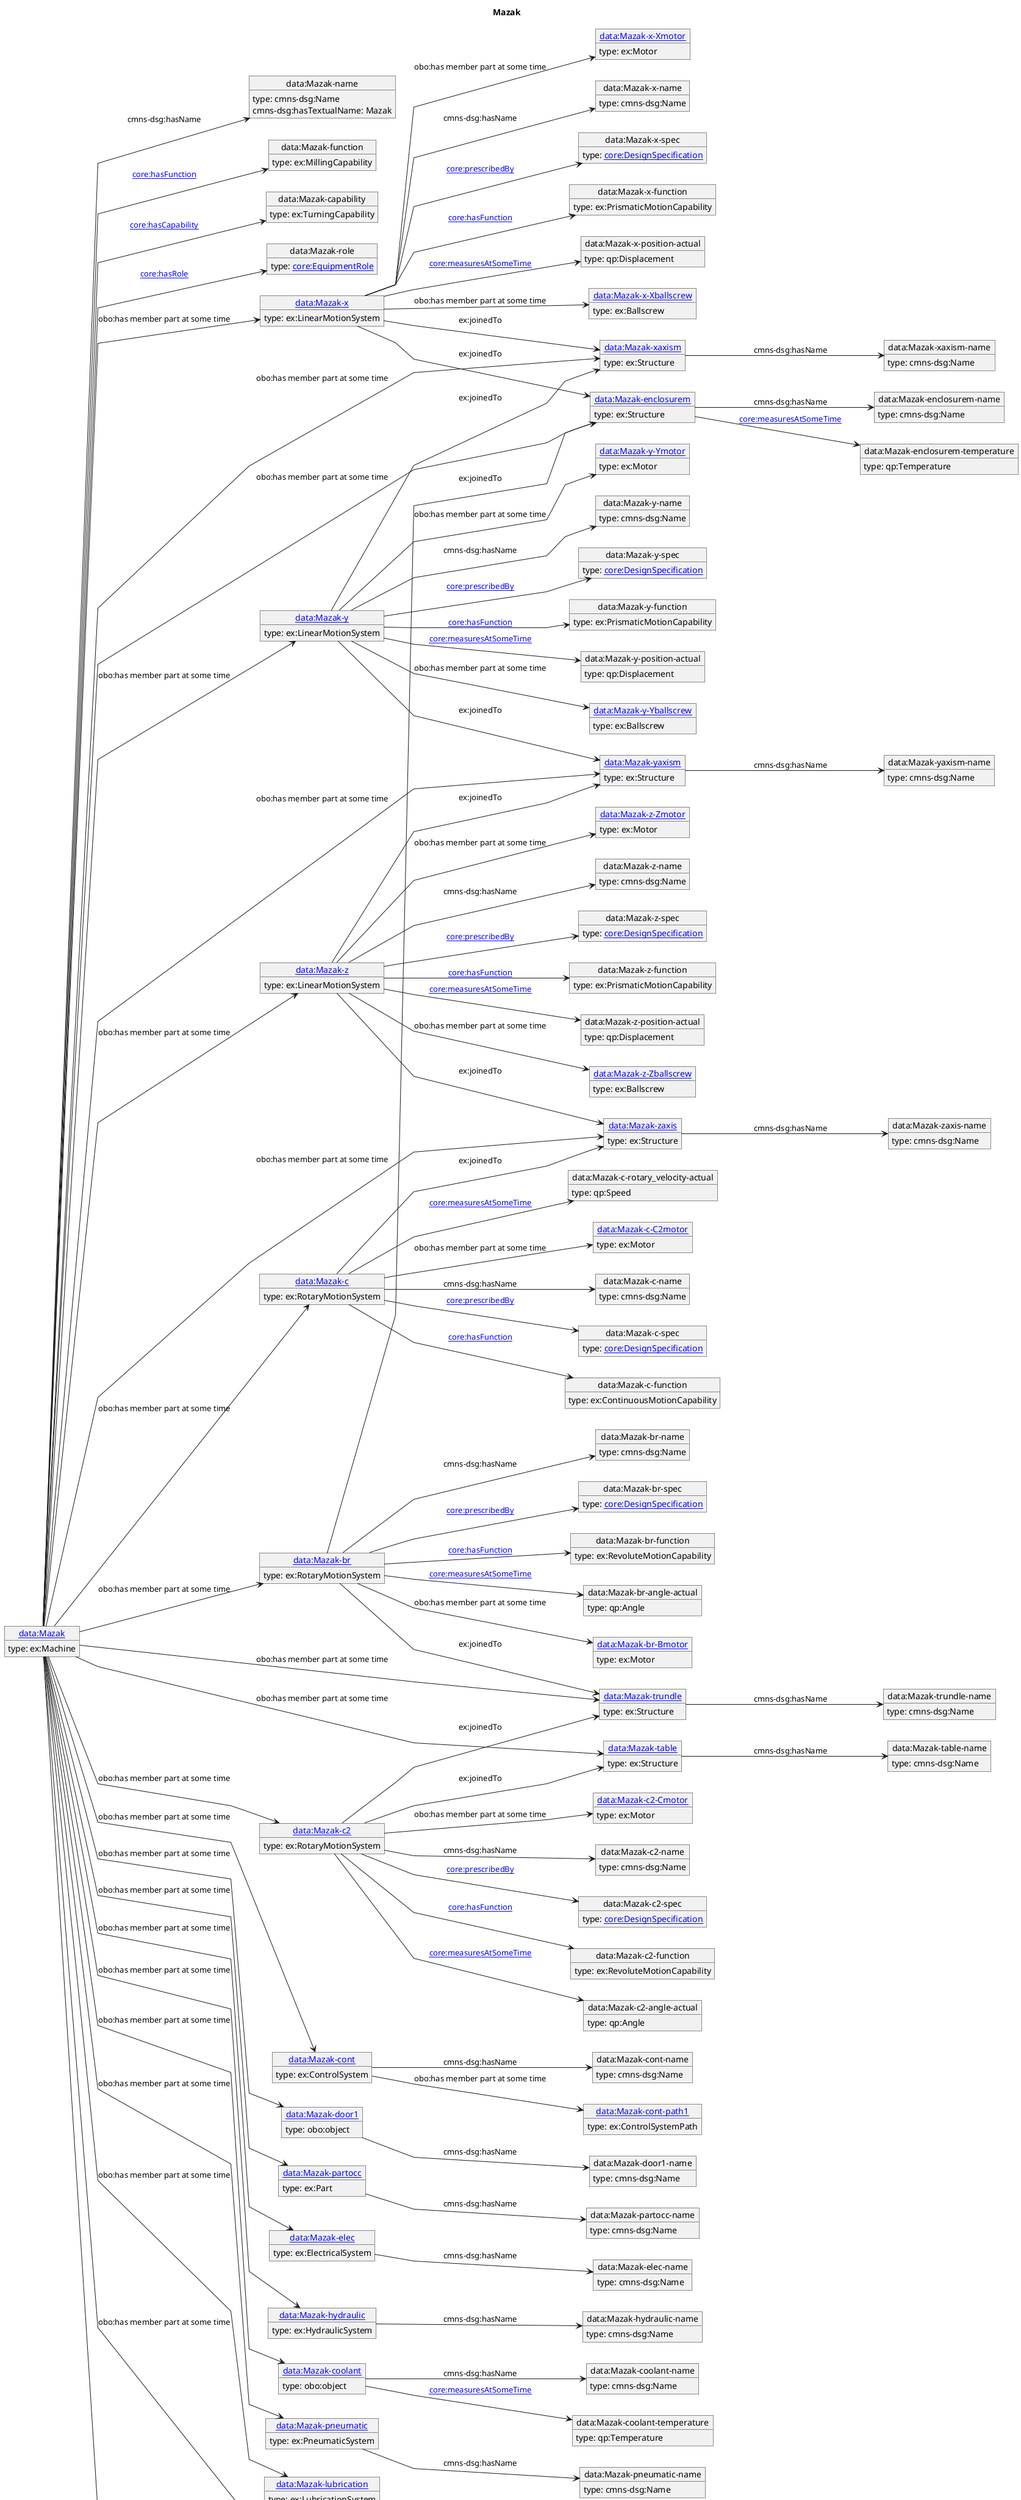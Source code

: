 @startuml
skinparam linetype polyline
left to right direction
title Mazak
object "[[./Mazak.html data:Mazak]]" as o1 {
 type: ex:Machine 
}
object "data:Mazak-name" as o2 {
 type: cmns-dsg:Name 
}
object "data:Mazak-function" as o3 {
 type: ex:MillingCapability 
}
object "data:Mazak-capability" as o4 {
 type: ex:TurningCapability 
}
object "data:Mazak-role" as o5 {
 type: [[https://spec.industrialontologies.org/ontology/core/Core/EquipmentRole core:EquipmentRole]] 
}
object "[[./Mazak-xaxism.html data:Mazak-xaxism]]" as o6 {
 type: ex:Structure 
}
object "data:Mazak-xaxism-name" as o7 {
 type: cmns-dsg:Name 
}
object "[[./Mazak-yaxism.html data:Mazak-yaxism]]" as o8 {
 type: ex:Structure 
}
object "data:Mazak-yaxism-name" as o9 {
 type: cmns-dsg:Name 
}
object "[[./Mazak-zaxis.html data:Mazak-zaxis]]" as o10 {
 type: ex:Structure 
}
object "data:Mazak-zaxis-name" as o11 {
 type: cmns-dsg:Name 
}
object "[[./Mazak-table.html data:Mazak-table]]" as o12 {
 type: ex:Structure 
}
object "data:Mazak-table-name" as o13 {
 type: cmns-dsg:Name 
}
object "[[./Mazak-trundle.html data:Mazak-trundle]]" as o14 {
 type: ex:Structure 
}
object "data:Mazak-trundle-name" as o15 {
 type: cmns-dsg:Name 
}
object "[[./Mazak-x.html data:Mazak-x]]" as o16 {
 type: ex:LinearMotionSystem 
}
object "data:Mazak-x-name" as o17 {
 type: cmns-dsg:Name 
}
object "data:Mazak-x-spec" as o18 {
 type: [[https://spec.industrialontologies.org/ontology/core/Core/DesignSpecification core:DesignSpecification]] 
}
object "[[./Mazak-enclosurem.html data:Mazak-enclosurem]]" as o19 {
 type: ex:Structure 
}
object "data:Mazak-x-function" as o20 {
 type: ex:PrismaticMotionCapability 
}
object "data:Mazak-x-position-actual" as o21 {
 type: qp:Displacement 
}
object "[[./Mazak-x-Xballscrew.html data:Mazak-x-Xballscrew]]" as o22 {
 type: ex:Ballscrew 
}
object "[[./Mazak-x-Xmotor.html data:Mazak-x-Xmotor]]" as o23 {
 type: ex:Motor 
}
object "[[./Mazak-y.html data:Mazak-y]]" as o24 {
 type: ex:LinearMotionSystem 
}
object "data:Mazak-y-name" as o25 {
 type: cmns-dsg:Name 
}
object "data:Mazak-y-spec" as o26 {
 type: [[https://spec.industrialontologies.org/ontology/core/Core/DesignSpecification core:DesignSpecification]] 
}
object "data:Mazak-y-function" as o27 {
 type: ex:PrismaticMotionCapability 
}
object "data:Mazak-y-position-actual" as o28 {
 type: qp:Displacement 
}
object "[[./Mazak-y-Yballscrew.html data:Mazak-y-Yballscrew]]" as o29 {
 type: ex:Ballscrew 
}
object "[[./Mazak-y-Ymotor.html data:Mazak-y-Ymotor]]" as o30 {
 type: ex:Motor 
}
object "[[./Mazak-z.html data:Mazak-z]]" as o31 {
 type: ex:LinearMotionSystem 
}
object "data:Mazak-z-name" as o32 {
 type: cmns-dsg:Name 
}
object "data:Mazak-z-spec" as o33 {
 type: [[https://spec.industrialontologies.org/ontology/core/Core/DesignSpecification core:DesignSpecification]] 
}
object "data:Mazak-z-function" as o34 {
 type: ex:PrismaticMotionCapability 
}
object "data:Mazak-z-position-actual" as o35 {
 type: qp:Displacement 
}
object "[[./Mazak-z-Zballscrew.html data:Mazak-z-Zballscrew]]" as o36 {
 type: ex:Ballscrew 
}
object "[[./Mazak-z-Zmotor.html data:Mazak-z-Zmotor]]" as o37 {
 type: ex:Motor 
}
object "[[./Mazak-c.html data:Mazak-c]]" as o38 {
 type: ex:RotaryMotionSystem 
}
object "data:Mazak-c-name" as o39 {
 type: cmns-dsg:Name 
}
object "data:Mazak-c-spec" as o40 {
 type: [[https://spec.industrialontologies.org/ontology/core/Core/DesignSpecification core:DesignSpecification]] 
}
object "data:Mazak-c-function" as o41 {
 type: ex:ContinuousMotionCapability 
}
object "data:Mazak-c-rotary_velocity-actual" as o42 {
 type: qp:Speed 
}
object "[[./Mazak-c-C2motor.html data:Mazak-c-C2motor]]" as o43 {
 type: ex:Motor 
}
object "[[./Mazak-br.html data:Mazak-br]]" as o44 {
 type: ex:RotaryMotionSystem 
}
object "data:Mazak-br-name" as o45 {
 type: cmns-dsg:Name 
}
object "data:Mazak-br-spec" as o46 {
 type: [[https://spec.industrialontologies.org/ontology/core/Core/DesignSpecification core:DesignSpecification]] 
}
object "data:Mazak-br-function" as o47 {
 type: ex:RevoluteMotionCapability 
}
object "data:Mazak-br-angle-actual" as o48 {
 type: qp:Angle 
}
object "[[./Mazak-br-Bmotor.html data:Mazak-br-Bmotor]]" as o49 {
 type: ex:Motor 
}
object "[[./Mazak-c2.html data:Mazak-c2]]" as o50 {
 type: ex:RotaryMotionSystem 
}
object "data:Mazak-c2-name" as o51 {
 type: cmns-dsg:Name 
}
object "data:Mazak-c2-spec" as o52 {
 type: [[https://spec.industrialontologies.org/ontology/core/Core/DesignSpecification core:DesignSpecification]] 
}
object "data:Mazak-c2-function" as o53 {
 type: ex:RevoluteMotionCapability 
}
object "data:Mazak-c2-angle-actual" as o54 {
 type: qp:Angle 
}
object "[[./Mazak-c2-Cmotor.html data:Mazak-c2-Cmotor]]" as o55 {
 type: ex:Motor 
}
object "[[./Mazak-cont.html data:Mazak-cont]]" as o56 {
 type: ex:ControlSystem 
}
object "data:Mazak-cont-name" as o57 {
 type: cmns-dsg:Name 
}
object "[[./Mazak-cont-path1.html data:Mazak-cont-path1]]" as o58 {
 type: ex:ControlSystemPath 
}
object "[[./Mazak-door1.html data:Mazak-door1]]" as o59 {
 type: obo:object 
}
object "data:Mazak-door1-name" as o60 {
 type: cmns-dsg:Name 
}
object "[[./Mazak-partocc.html data:Mazak-partocc]]" as o61 {
 type: ex:Part 
}
object "data:Mazak-partocc-name" as o62 {
 type: cmns-dsg:Name 
}
object "[[./Mazak-elec.html data:Mazak-elec]]" as o63 {
 type: ex:ElectricalSystem 
}
object "data:Mazak-elec-name" as o64 {
 type: cmns-dsg:Name 
}
object "[[./Mazak-hydraulic.html data:Mazak-hydraulic]]" as o65 {
 type: ex:HydraulicSystem 
}
object "data:Mazak-hydraulic-name" as o66 {
 type: cmns-dsg:Name 
}
object "[[./Mazak-coolant.html data:Mazak-coolant]]" as o67 {
 type: obo:object 
}
object "data:Mazak-coolant-name" as o68 {
 type: cmns-dsg:Name 
}
object "data:Mazak-coolant-temperature" as o69 {
 type: qp:Temperature 
}
object "[[./Mazak-pneumatic.html data:Mazak-pneumatic]]" as o70 {
 type: ex:PneumaticSystem 
}
object "data:Mazak-pneumatic-name" as o71 {
 type: cmns-dsg:Name 
}
object "[[./Mazak-lubrication.html data:Mazak-lubrication]]" as o72 {
 type: ex:LubricationSystem 
}
object "data:Mazak-lubrication-name" as o73 {
 type: cmns-dsg:Name 
}
object "[[./Mazak-personnelm.html data:Mazak-personnelm]]" as o74 {
 type: [[https://spec.industrialontologies.org/ontology/core/Core/Person core:Person]] 
}
object "data:Mazak-personnelm-name" as o75 {
 type: cmns-dsg:Name 
}
object "[[./Mazak-procstock.html data:Mazak-procstock]]" as o76 {
 type: ex:Stock 
}
object "data:Mazak-procstock-name" as o77 {
 type: cmns-dsg:Name 
}
object "data:Mazak-enclosurem-name" as o78 {
 type: cmns-dsg:Name 
}
object "data:Mazak-enclosurem-temperature" as o79 {
 type: qp:Temperature 
}
o1 --> o2 : cmns-dsg:hasName
o2 : cmns-dsg:hasTextualName: Mazak
o1 --> o3 : [[https://spec.industrialontologies.org/ontology/core/Core/hasFunction core:hasFunction]]
o1 --> o4 : [[https://spec.industrialontologies.org/ontology/core/Core/hasCapability core:hasCapability]]
o1 --> o5 : [[https://spec.industrialontologies.org/ontology/core/Core/hasRole core:hasRole]]
o1 --> o6 : obo:has member part at some time
o6 --> o7 : cmns-dsg:hasName
o1 --> o8 : obo:has member part at some time
o8 --> o9 : cmns-dsg:hasName
o1 --> o10 : obo:has member part at some time
o10 --> o11 : cmns-dsg:hasName
o1 --> o12 : obo:has member part at some time
o12 --> o13 : cmns-dsg:hasName
o1 --> o14 : obo:has member part at some time
o14 --> o15 : cmns-dsg:hasName
o1 --> o16 : obo:has member part at some time
o16 --> o17 : cmns-dsg:hasName
o16 --> o18 : [[https://spec.industrialontologies.org/ontology/core/Core/prescribedBy core:prescribedBy]]
o16 --> o19 : ex:joinedTo
o16 --> o6 : ex:joinedTo
o16 --> o20 : [[https://spec.industrialontologies.org/ontology/core/Core/hasFunction core:hasFunction]]
o16 --> o21 : [[https://spec.industrialontologies.org/ontology/core/Core/measuresAtSomeTime core:measuresAtSomeTime]]
o16 --> o22 : obo:has member part at some time
o16 --> o23 : obo:has member part at some time
o1 --> o24 : obo:has member part at some time
o24 --> o25 : cmns-dsg:hasName
o24 --> o26 : [[https://spec.industrialontologies.org/ontology/core/Core/prescribedBy core:prescribedBy]]
o24 --> o6 : ex:joinedTo
o24 --> o8 : ex:joinedTo
o24 --> o27 : [[https://spec.industrialontologies.org/ontology/core/Core/hasFunction core:hasFunction]]
o24 --> o28 : [[https://spec.industrialontologies.org/ontology/core/Core/measuresAtSomeTime core:measuresAtSomeTime]]
o24 --> o29 : obo:has member part at some time
o24 --> o30 : obo:has member part at some time
o1 --> o31 : obo:has member part at some time
o31 --> o32 : cmns-dsg:hasName
o31 --> o33 : [[https://spec.industrialontologies.org/ontology/core/Core/prescribedBy core:prescribedBy]]
o31 --> o8 : ex:joinedTo
o31 --> o10 : ex:joinedTo
o31 --> o34 : [[https://spec.industrialontologies.org/ontology/core/Core/hasFunction core:hasFunction]]
o31 --> o35 : [[https://spec.industrialontologies.org/ontology/core/Core/measuresAtSomeTime core:measuresAtSomeTime]]
o31 --> o36 : obo:has member part at some time
o31 --> o37 : obo:has member part at some time
o1 --> o38 : obo:has member part at some time
o38 --> o39 : cmns-dsg:hasName
o38 --> o40 : [[https://spec.industrialontologies.org/ontology/core/Core/prescribedBy core:prescribedBy]]
o38 --> o10 : ex:joinedTo
o38 --> o41 : [[https://spec.industrialontologies.org/ontology/core/Core/hasFunction core:hasFunction]]
o38 --> o42 : [[https://spec.industrialontologies.org/ontology/core/Core/measuresAtSomeTime core:measuresAtSomeTime]]
o38 --> o43 : obo:has member part at some time
o1 --> o44 : obo:has member part at some time
o44 --> o45 : cmns-dsg:hasName
o44 --> o46 : [[https://spec.industrialontologies.org/ontology/core/Core/prescribedBy core:prescribedBy]]
o44 --> o19 : ex:joinedTo
o44 --> o14 : ex:joinedTo
o44 --> o47 : [[https://spec.industrialontologies.org/ontology/core/Core/hasFunction core:hasFunction]]
o44 --> o48 : [[https://spec.industrialontologies.org/ontology/core/Core/measuresAtSomeTime core:measuresAtSomeTime]]
o44 --> o49 : obo:has member part at some time
o1 --> o50 : obo:has member part at some time
o50 --> o51 : cmns-dsg:hasName
o50 --> o52 : [[https://spec.industrialontologies.org/ontology/core/Core/prescribedBy core:prescribedBy]]
o50 --> o14 : ex:joinedTo
o50 --> o12 : ex:joinedTo
o50 --> o53 : [[https://spec.industrialontologies.org/ontology/core/Core/hasFunction core:hasFunction]]
o50 --> o54 : [[https://spec.industrialontologies.org/ontology/core/Core/measuresAtSomeTime core:measuresAtSomeTime]]
o50 --> o55 : obo:has member part at some time
o1 --> o56 : obo:has member part at some time
o56 --> o57 : cmns-dsg:hasName
o56 --> o58 : obo:has member part at some time
o1 --> o59 : obo:has member part at some time
o59 --> o60 : cmns-dsg:hasName
o1 --> o61 : obo:has member part at some time
o61 --> o62 : cmns-dsg:hasName
o1 --> o63 : obo:has member part at some time
o63 --> o64 : cmns-dsg:hasName
o1 --> o65 : obo:has member part at some time
o65 --> o66 : cmns-dsg:hasName
o1 --> o67 : obo:has member part at some time
o67 --> o68 : cmns-dsg:hasName
o67 --> o69 : [[https://spec.industrialontologies.org/ontology/core/Core/measuresAtSomeTime core:measuresAtSomeTime]]
o1 --> o70 : obo:has member part at some time
o70 --> o71 : cmns-dsg:hasName
o1 --> o72 : obo:has member part at some time
o72 --> o73 : cmns-dsg:hasName
o1 --> o74 : obo:has member part at some time
o74 --> o75 : cmns-dsg:hasName
o1 --> o76 : obo:has member part at some time
o76 --> o77 : cmns-dsg:hasName
o1 --> o19 : obo:has member part at some time
o19 --> o78 : cmns-dsg:hasName
o19 --> o79 : [[https://spec.industrialontologies.org/ontology/core/Core/measuresAtSomeTime core:measuresAtSomeTime]]
@enduml
